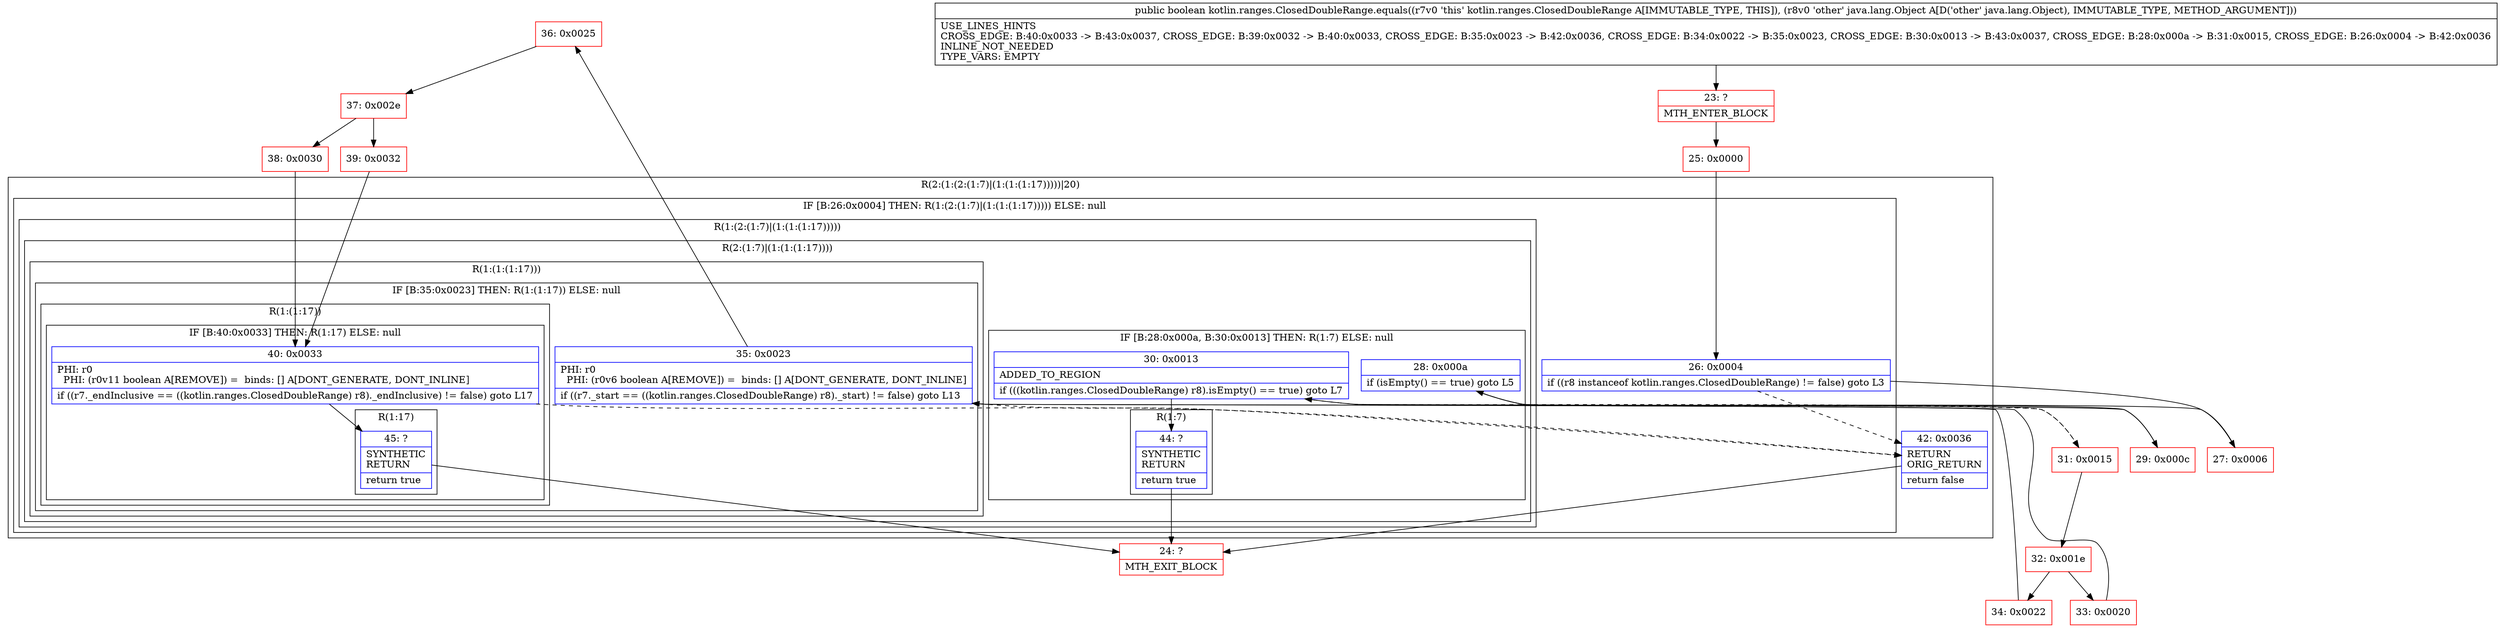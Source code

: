 digraph "CFG forkotlin.ranges.ClosedDoubleRange.equals(Ljava\/lang\/Object;)Z" {
subgraph cluster_Region_953007563 {
label = "R(2:(1:(2:(1:7)|(1:(1:(1:17)))))|20)";
node [shape=record,color=blue];
subgraph cluster_IfRegion_1381084934 {
label = "IF [B:26:0x0004] THEN: R(1:(2:(1:7)|(1:(1:(1:17))))) ELSE: null";
node [shape=record,color=blue];
Node_26 [shape=record,label="{26\:\ 0x0004|if ((r8 instanceof kotlin.ranges.ClosedDoubleRange) != false) goto L3\l}"];
subgraph cluster_Region_1037791903 {
label = "R(1:(2:(1:7)|(1:(1:(1:17)))))";
node [shape=record,color=blue];
subgraph cluster_Region_2066256479 {
label = "R(2:(1:7)|(1:(1:(1:17))))";
node [shape=record,color=blue];
subgraph cluster_IfRegion_777931540 {
label = "IF [B:28:0x000a, B:30:0x0013] THEN: R(1:7) ELSE: null";
node [shape=record,color=blue];
Node_28 [shape=record,label="{28\:\ 0x000a|if (isEmpty() == true) goto L5\l}"];
Node_30 [shape=record,label="{30\:\ 0x0013|ADDED_TO_REGION\l|if (((kotlin.ranges.ClosedDoubleRange) r8).isEmpty() == true) goto L7\l}"];
subgraph cluster_Region_1898506310 {
label = "R(1:7)";
node [shape=record,color=blue];
Node_44 [shape=record,label="{44\:\ ?|SYNTHETIC\lRETURN\l|return true\l}"];
}
}
subgraph cluster_Region_385954678 {
label = "R(1:(1:(1:17)))";
node [shape=record,color=blue];
subgraph cluster_IfRegion_671412643 {
label = "IF [B:35:0x0023] THEN: R(1:(1:17)) ELSE: null";
node [shape=record,color=blue];
Node_35 [shape=record,label="{35\:\ 0x0023|PHI: r0 \l  PHI: (r0v6 boolean A[REMOVE]) =  binds: [] A[DONT_GENERATE, DONT_INLINE]\l|if ((r7._start == ((kotlin.ranges.ClosedDoubleRange) r8)._start) != false) goto L13\l}"];
subgraph cluster_Region_1952323932 {
label = "R(1:(1:17))";
node [shape=record,color=blue];
subgraph cluster_IfRegion_1115858249 {
label = "IF [B:40:0x0033] THEN: R(1:17) ELSE: null";
node [shape=record,color=blue];
Node_40 [shape=record,label="{40\:\ 0x0033|PHI: r0 \l  PHI: (r0v11 boolean A[REMOVE]) =  binds: [] A[DONT_GENERATE, DONT_INLINE]\l|if ((r7._endInclusive == ((kotlin.ranges.ClosedDoubleRange) r8)._endInclusive) != false) goto L17\l}"];
subgraph cluster_Region_1552327916 {
label = "R(1:17)";
node [shape=record,color=blue];
Node_45 [shape=record,label="{45\:\ ?|SYNTHETIC\lRETURN\l|return true\l}"];
}
}
}
}
}
}
}
}
Node_42 [shape=record,label="{42\:\ 0x0036|RETURN\lORIG_RETURN\l|return false\l}"];
}
Node_23 [shape=record,color=red,label="{23\:\ ?|MTH_ENTER_BLOCK\l}"];
Node_25 [shape=record,color=red,label="{25\:\ 0x0000}"];
Node_27 [shape=record,color=red,label="{27\:\ 0x0006}"];
Node_29 [shape=record,color=red,label="{29\:\ 0x000c}"];
Node_24 [shape=record,color=red,label="{24\:\ ?|MTH_EXIT_BLOCK\l}"];
Node_31 [shape=record,color=red,label="{31\:\ 0x0015}"];
Node_32 [shape=record,color=red,label="{32\:\ 0x001e}"];
Node_33 [shape=record,color=red,label="{33\:\ 0x0020}"];
Node_36 [shape=record,color=red,label="{36\:\ 0x0025}"];
Node_37 [shape=record,color=red,label="{37\:\ 0x002e}"];
Node_38 [shape=record,color=red,label="{38\:\ 0x0030}"];
Node_39 [shape=record,color=red,label="{39\:\ 0x0032}"];
Node_34 [shape=record,color=red,label="{34\:\ 0x0022}"];
MethodNode[shape=record,label="{public boolean kotlin.ranges.ClosedDoubleRange.equals((r7v0 'this' kotlin.ranges.ClosedDoubleRange A[IMMUTABLE_TYPE, THIS]), (r8v0 'other' java.lang.Object A[D('other' java.lang.Object), IMMUTABLE_TYPE, METHOD_ARGUMENT]))  | USE_LINES_HINTS\lCROSS_EDGE: B:40:0x0033 \-\> B:43:0x0037, CROSS_EDGE: B:39:0x0032 \-\> B:40:0x0033, CROSS_EDGE: B:35:0x0023 \-\> B:42:0x0036, CROSS_EDGE: B:34:0x0022 \-\> B:35:0x0023, CROSS_EDGE: B:30:0x0013 \-\> B:43:0x0037, CROSS_EDGE: B:28:0x000a \-\> B:31:0x0015, CROSS_EDGE: B:26:0x0004 \-\> B:42:0x0036\lINLINE_NOT_NEEDED\lTYPE_VARS: EMPTY\l}"];
MethodNode -> Node_23;Node_26 -> Node_27;
Node_26 -> Node_42[style=dashed];
Node_28 -> Node_29;
Node_28 -> Node_31[style=dashed];
Node_30 -> Node_31[style=dashed];
Node_30 -> Node_44;
Node_44 -> Node_24;
Node_35 -> Node_36;
Node_35 -> Node_42[style=dashed];
Node_40 -> Node_42[style=dashed];
Node_40 -> Node_45;
Node_45 -> Node_24;
Node_42 -> Node_24;
Node_23 -> Node_25;
Node_25 -> Node_26;
Node_27 -> Node_28;
Node_29 -> Node_30;
Node_31 -> Node_32;
Node_32 -> Node_33;
Node_32 -> Node_34;
Node_33 -> Node_35;
Node_36 -> Node_37;
Node_37 -> Node_38;
Node_37 -> Node_39;
Node_38 -> Node_40;
Node_39 -> Node_40;
Node_34 -> Node_35;
}

